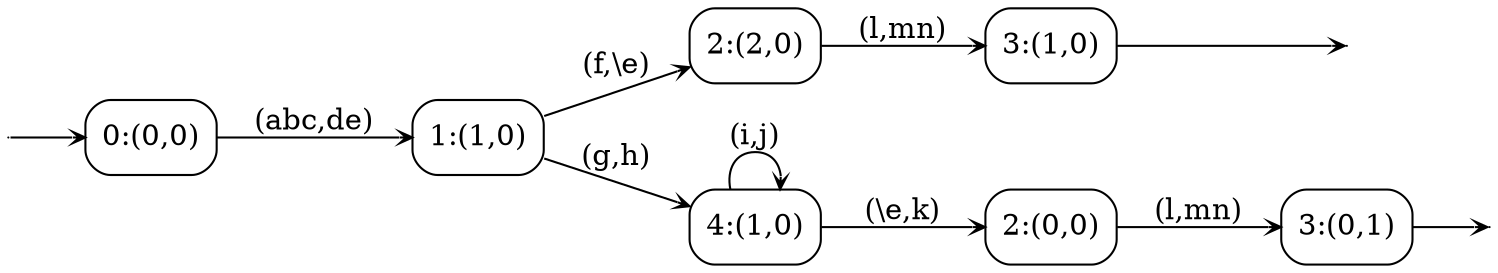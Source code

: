digraph
{
  vcsn_context = "lat<wordset<char_letters(abcfgil)>, wordset<char_letters(dehjkmn)>>, b"
  rankdir = LR
  edge [arrowhead = vee, arrowsize = .6]
  {
    node [shape = point, width = 0]
    I0
    F5
    F6
  }
  {
    node [shape = circle, style = rounded, width = 0.5]
    0 [label = "0:(0,0)", shape = box]
    1 [label = "1:(1,0)", shape = box]
    2 [label = "2:(2,0)", shape = box]
    3 [label = "4:(1,0)", shape = box]
    4 [label = "2:(0,0)", shape = box]
    5 [label = "3:(0,1)", shape = box]
    6 [label = "3:(1,0)", shape = box]
  }
  I0 -> 0
  0 -> 1 [label = "(abc,de)"]
  1 -> 2 [label = "(f,\\e)"]
  1 -> 3 [label = "(g,h)"]
  2 -> 6 [label = "(l,mn)"]
  3 -> 3 [label = "(i,j)"]
  3 -> 4 [label = "(\\e,k)"]
  4 -> 5 [label = "(l,mn)"]
  5 -> F5
  6 -> F6
}
